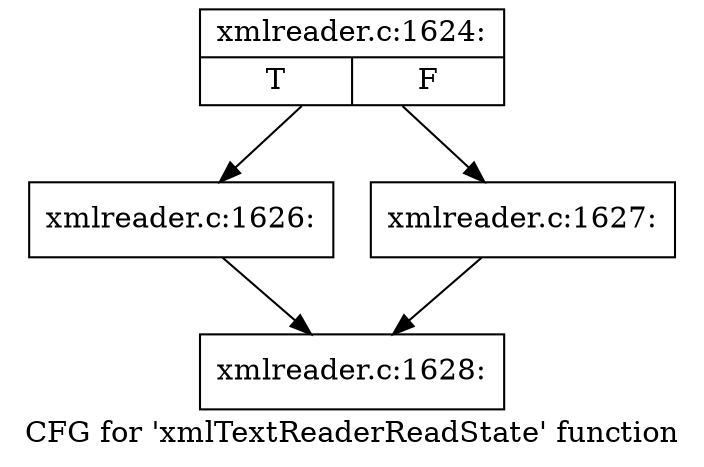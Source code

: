 digraph "CFG for 'xmlTextReaderReadState' function" {
	label="CFG for 'xmlTextReaderReadState' function";

	Node0x4690e00 [shape=record,label="{xmlreader.c:1624:|{<s0>T|<s1>F}}"];
	Node0x4690e00 -> Node0x46cad80;
	Node0x4690e00 -> Node0x4690af0;
	Node0x46cad80 [shape=record,label="{xmlreader.c:1626:}"];
	Node0x46cad80 -> Node0x4690920;
	Node0x4690af0 [shape=record,label="{xmlreader.c:1627:}"];
	Node0x4690af0 -> Node0x4690920;
	Node0x4690920 [shape=record,label="{xmlreader.c:1628:}"];
}
